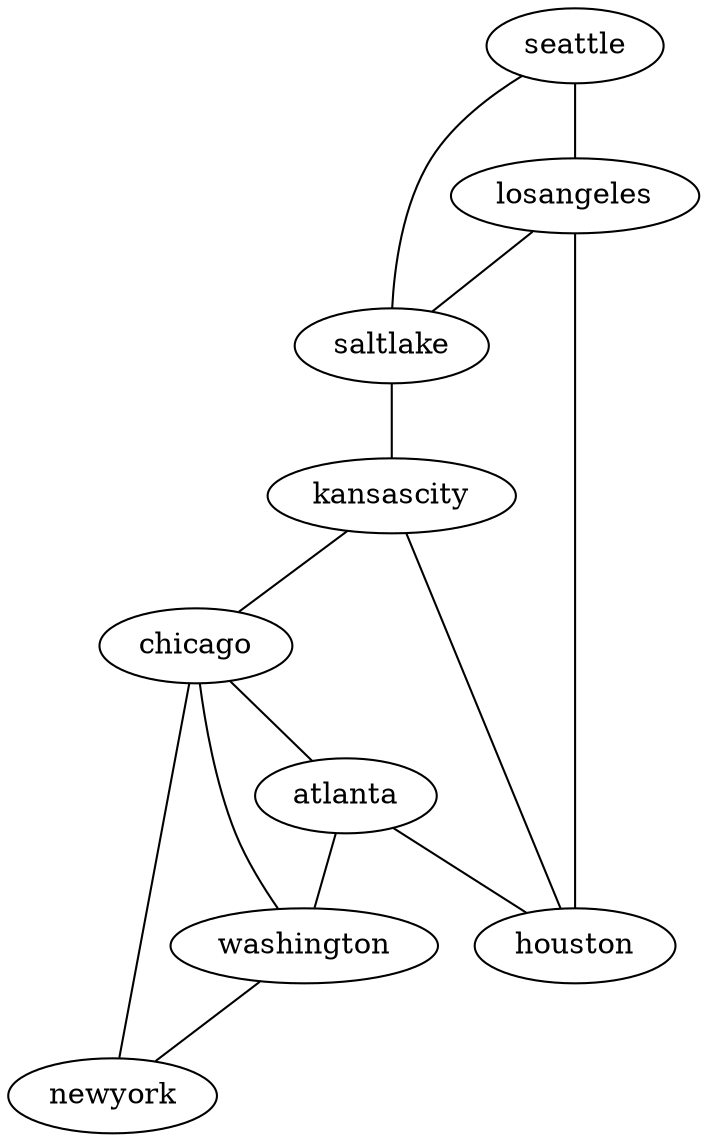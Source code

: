 graph internet2 {
    seattle     [ 
        ipdests="10.1.0.0/16 10.10.0.0/16 10.128.0.0/9 42.0.0.0/8"
        autoack="True"
        traffic="m1"
        // immediate onset and withdrawal; add one harpoon source every 10 sec, then let them run
        m1="modulator start=0.0 generator=s1 profile=((10,10,10,10,10,10),(1,2,3,4,5,6))"
        s1="harpoon ipsrc=42.2.0.0/16 ipdst=10.8.0.0/24 flowsize=pareto(50000,1.18) flowstart=exponential(0.5) pktsize=normal(1000,200) ipproto=randomchoice(6) sport=randomchoice(22,80,443) dport=randomunifint(1025,65535) lossrate=randomuniffloat(0.005,0.01) mss=randomchoice(1500,576,1500) emitprocess=normal(x,x*0.1) iptos=randomchoice(0x0,0x10,0x08,0x04,0x02)"
    ];
    saltlake    [ 
        ipdests="10.2.0.0/16" 
        autoack="True"
    ];
    losangeles  [ 
        ipdests="10.3.0.0/16" 
        autoack="True"
    ];
    houston     [ 
        ipdests="10.4.0.0/16" 
        autoack="True"
    ];
    kansascity  [ 
        ipdests="10.5.0.0/16" 
        autoack="True"
    ];
    atlanta     [ 
        ipdests="10.6.0.0/16" 
        autoack="True"
    ];
    chicago     [ 
        ipdests="10.7.0.0/16" 
        autoack="True"
    ];
    newyork     [ 
        ipdests="10.8.0.0/16" 
        autoack="True"
    ];
    washington  [ 
        ipdests="10.9.0.0/16" 
        autoack="True"
    ];

    seattle -- saltlake [weight=913, capacity=10000000000, delay=0.009 reliability="mttf=exponential(1.0/30) mttr=exponential(1.0/1)"]; 
    seattle -- losangeles  [weight=1342, capacity=10000000000, delay=0.013];
    losangeles -- saltlake [weight=1303, capacity=10000000000, delay=0.013];
    losangeles -- houston [weight=1705, capacity=10000000000, delay=0.017];
    saltlake -- kansascity [weight=1330, capacity=10000000000, delay=0.013];
    kansascity -- houston [weight=818, capacity=10000000000, delay=0.008];
    atlanta -- houston [weight=1385, capacity=10000000000, delay=0.014];
    kansascity -- chicago [weight=690, capacity=10000000000, delay=0.007];
    chicago -- atlanta [weight=1045, capacity=10000000000, delay=0.010];
    chicago -- newyork [weight=1000, capacity=10000000000, delay=0.010 reliability="mttf=exponential(1.0/60) mttr=exponential(1.0/5)"];
    chicago -- washington [weight=905, capacity=10000000000, delay=0.009];
    atlanta -- washington [weight=700, capacity=10000000000, delay=0.007];
    washington -- newyork [weight=278, capacity=10000000000, delay=0.003];
}
